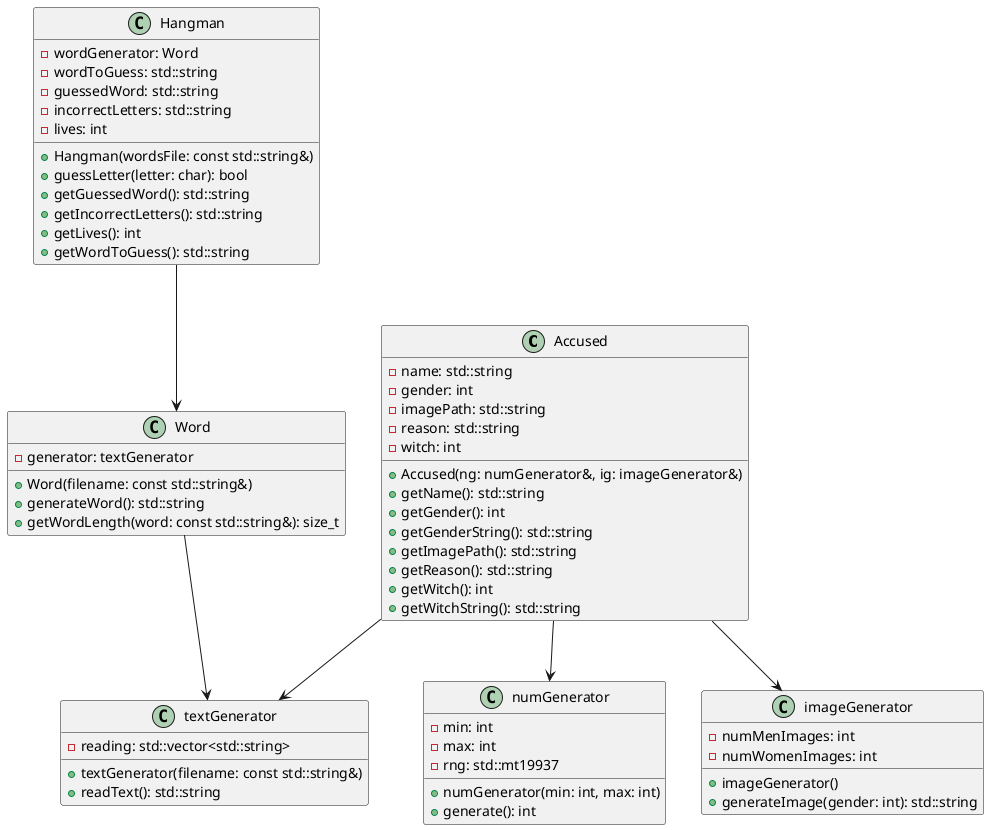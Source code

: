 @startuml hanging

class Accused {
    - name: std::string
    - gender: int
    - imagePath: std::string
    - reason: std::string
    - witch: int

    + Accused(ng: numGenerator&, ig: imageGenerator&)
    + getName(): std::string
    + getGender(): int
    + getGenderString(): std::string
    + getImagePath(): std::string
    + getReason(): std::string
    + getWitch(): int
    + getWitchString(): std::string
}

class textGenerator {
    - reading: std::vector<std::string>
    
    + textGenerator(filename: const std::string&)
    + readText(): std::string
}

class numGenerator {
    - min: int
    - max: int
    - rng: std::mt19937
    
    + numGenerator(min: int, max: int)
    + generate(): int
}

class imageGenerator {
    - numMenImages: int
    - numWomenImages: int
    
    + imageGenerator()
    + generateImage(gender: int): std::string
}

class Hangman {
    - wordGenerator: Word
    - wordToGuess: std::string
    - guessedWord: std::string
    - incorrectLetters: std::string
    - lives: int
    
    + Hangman(wordsFile: const std::string&)
    + guessLetter(letter: char): bool
    + getGuessedWord(): std::string
    + getIncorrectLetters(): std::string
    + getLives(): int
    + getWordToGuess(): std::string
}

class Word {
    - generator: textGenerator
    
    + Word(filename: const std::string&)
    + generateWord(): std::string
    + getWordLength(word: const std::string&): size_t
}

Word --> textGenerator
Hangman --> Word
Accused --> textGenerator
Accused --> imageGenerator
Accused --> numGenerator


@enduml
